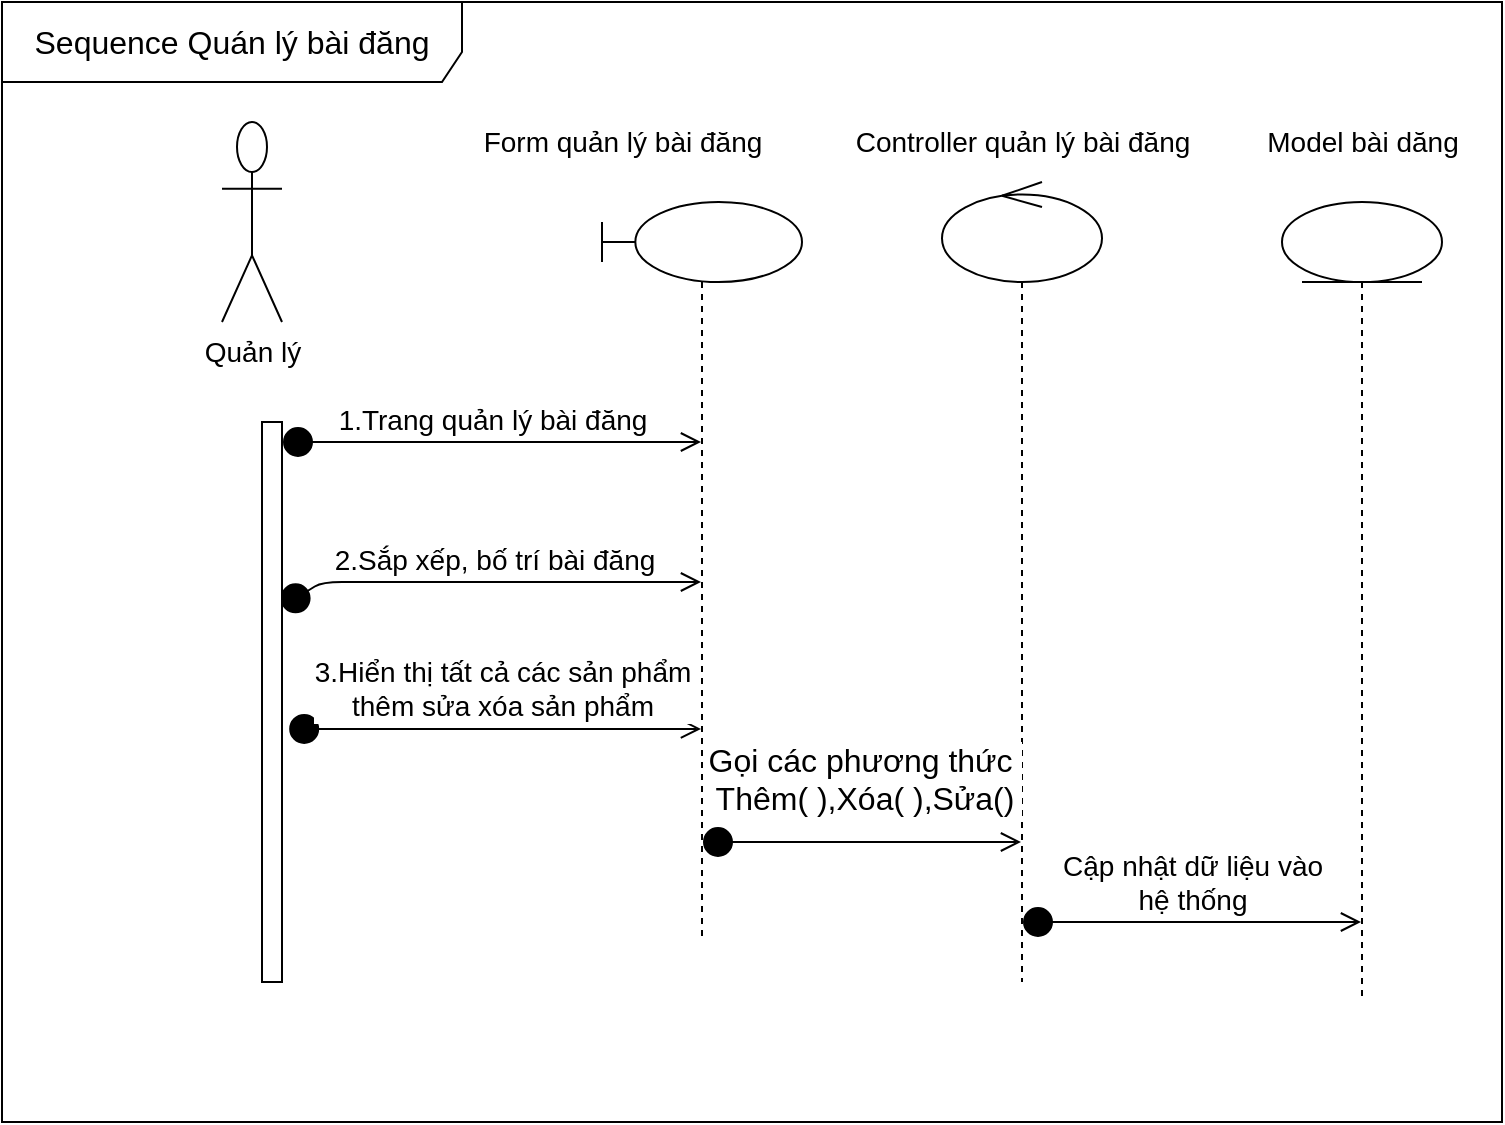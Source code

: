 <mxfile version="13.10.0" type="github"><diagram id="W91-fWwBPzpioXLrIcfz" name="Page-1"><mxGraphModel dx="1186" dy="499" grid="1" gridSize="10" guides="1" tooltips="1" connect="1" arrows="1" fold="1" page="1" pageScale="1" pageWidth="850" pageHeight="1100" math="0" shadow="0"><root><mxCell id="0"/><mxCell id="1" parent="0"/><mxCell id="fVPxv-deXuj3zifoq8Hz-1" value="&lt;font style=&quot;font-size: 14px&quot;&gt;Quản lý&lt;/font&gt;" style="shape=umlActor;verticalLabelPosition=bottom;verticalAlign=top;html=1;outlineConnect=0;" vertex="1" parent="1"><mxGeometry x="160" y="240" width="30" height="100" as="geometry"/></mxCell><mxCell id="fVPxv-deXuj3zifoq8Hz-3" value="" style="shape=umlLifeline;participant=umlBoundary;perimeter=lifelinePerimeter;whiteSpace=wrap;html=1;container=1;collapsible=0;recursiveResize=0;verticalAlign=top;spacingTop=36;outlineConnect=0;" vertex="1" parent="1"><mxGeometry x="350" y="280" width="100" height="370" as="geometry"/></mxCell><mxCell id="fVPxv-deXuj3zifoq8Hz-4" value="" style="shape=umlLifeline;participant=umlControl;perimeter=lifelinePerimeter;whiteSpace=wrap;html=1;container=1;collapsible=0;recursiveResize=0;verticalAlign=top;spacingTop=36;outlineConnect=0;size=50;" vertex="1" parent="1"><mxGeometry x="520" y="270" width="80" height="400" as="geometry"/></mxCell><mxCell id="fVPxv-deXuj3zifoq8Hz-5" value="" style="shape=umlLifeline;participant=umlEntity;perimeter=lifelinePerimeter;whiteSpace=wrap;html=1;container=1;collapsible=0;recursiveResize=0;verticalAlign=top;spacingTop=36;outlineConnect=0;" vertex="1" parent="1"><mxGeometry x="690" y="280" width="80" height="400" as="geometry"/></mxCell><mxCell id="fVPxv-deXuj3zifoq8Hz-9" value="&lt;font style=&quot;font-size: 14px&quot;&gt;Form quản lý bài đăng&lt;/font&gt;" style="text;html=1;align=center;verticalAlign=middle;resizable=0;points=[];autosize=1;" vertex="1" parent="1"><mxGeometry x="285" y="240" width="150" height="20" as="geometry"/></mxCell><mxCell id="fVPxv-deXuj3zifoq8Hz-10" value="&lt;span style=&quot;font-size: 14px&quot;&gt;Controller quản lý bài đăng&lt;/span&gt;" style="text;html=1;align=center;verticalAlign=middle;resizable=0;points=[];autosize=1;" vertex="1" parent="1"><mxGeometry x="470" y="240" width="180" height="20" as="geometry"/></mxCell><mxCell id="fVPxv-deXuj3zifoq8Hz-11" value="&lt;font style=&quot;font-size: 14px&quot;&gt;Model bài dăng&lt;/font&gt;" style="text;html=1;align=center;verticalAlign=middle;resizable=0;points=[];autosize=1;" vertex="1" parent="1"><mxGeometry x="675" y="240" width="110" height="20" as="geometry"/></mxCell><mxCell id="fVPxv-deXuj3zifoq8Hz-14" value="&lt;font style=&quot;font-size: 14px&quot;&gt;1.Trang quản lý bài đăng&lt;/font&gt;" style="html=1;verticalAlign=bottom;startArrow=circle;startFill=1;endArrow=open;startSize=6;endSize=8;" edge="1" parent="1" target="fVPxv-deXuj3zifoq8Hz-3"><mxGeometry width="80" relative="1" as="geometry"><mxPoint x="190" y="400" as="sourcePoint"/><mxPoint x="260" y="400" as="targetPoint"/></mxGeometry></mxCell><mxCell id="fVPxv-deXuj3zifoq8Hz-15" value="&lt;font style=&quot;font-size: 14px&quot;&gt;2.Sắp xếp, bố trí bài đăng&lt;/font&gt;" style="html=1;verticalAlign=bottom;startArrow=circle;startFill=1;endArrow=open;startSize=6;endSize=8;exitX=1;exitY=0.33;exitDx=0;exitDy=0;exitPerimeter=0;" edge="1" parent="1" source="fVPxv-deXuj3zifoq8Hz-6" target="fVPxv-deXuj3zifoq8Hz-3"><mxGeometry x="0.028" width="80" relative="1" as="geometry"><mxPoint x="180" y="470" as="sourcePoint"/><mxPoint x="260" y="470" as="targetPoint"/><Array as="points"><mxPoint x="210" y="470"/></Array><mxPoint as="offset"/></mxGeometry></mxCell><mxCell id="fVPxv-deXuj3zifoq8Hz-6" value="" style="html=1;points=[];perimeter=orthogonalPerimeter;" vertex="1" parent="1"><mxGeometry x="180" y="390" width="10" height="280" as="geometry"/></mxCell><mxCell id="fVPxv-deXuj3zifoq8Hz-17" value="&lt;span style=&quot;font-size: 14px&quot;&gt;3.Hiển thị tất cả các sản phẩm&lt;br&gt;thêm sửa xóa sản phẩm&lt;/span&gt;" style="html=1;verticalAlign=bottom;startArrow=circle;startFill=1;endArrow=open;startSize=6;endSize=8;exitX=1.309;exitY=0.548;exitDx=0;exitDy=0;exitPerimeter=0;" edge="1" parent="1" source="fVPxv-deXuj3zifoq8Hz-6" target="fVPxv-deXuj3zifoq8Hz-3"><mxGeometry x="0.036" width="80" relative="1" as="geometry"><mxPoint x="320" y="370" as="sourcePoint"/><mxPoint x="400" y="370" as="targetPoint"/><mxPoint as="offset"/></mxGeometry></mxCell><mxCell id="fVPxv-deXuj3zifoq8Hz-18" value="&lt;font size=&quot;3&quot;&gt;Gọi các phương thức&amp;nbsp;&lt;br&gt;Thêm( ),Xóa( ),Sửa()&lt;br&gt;&lt;/font&gt;" style="html=1;verticalAlign=bottom;startArrow=circle;startFill=1;endArrow=open;startSize=6;endSize=8;" edge="1" parent="1" source="fVPxv-deXuj3zifoq8Hz-3" target="fVPxv-deXuj3zifoq8Hz-4"><mxGeometry x="0.007" y="10" width="80" relative="1" as="geometry"><mxPoint x="420" y="490" as="sourcePoint"/><mxPoint x="500" y="490" as="targetPoint"/><Array as="points"><mxPoint x="480" y="600"/></Array><mxPoint as="offset"/></mxGeometry></mxCell><mxCell id="fVPxv-deXuj3zifoq8Hz-21" value="&lt;font style=&quot;font-size: 14px&quot;&gt;Cập nhật dữ liệu vào&lt;br&gt;hệ thống&lt;br&gt;&lt;/font&gt;" style="html=1;verticalAlign=bottom;startArrow=circle;startFill=1;endArrow=open;startSize=6;endSize=8;" edge="1" parent="1" source="fVPxv-deXuj3zifoq8Hz-4" target="fVPxv-deXuj3zifoq8Hz-5"><mxGeometry width="80" relative="1" as="geometry"><mxPoint x="600" y="470" as="sourcePoint"/><mxPoint x="680" y="470" as="targetPoint"/><Array as="points"><mxPoint x="570" y="640"/></Array></mxGeometry></mxCell><mxCell id="fVPxv-deXuj3zifoq8Hz-24" value="&lt;font size=&quot;3&quot;&gt;Sequence Quán lý bài đăng&lt;/font&gt;" style="shape=umlFrame;whiteSpace=wrap;html=1;width=230;height=40;" vertex="1" parent="1"><mxGeometry x="50" y="180" width="750" height="560" as="geometry"/></mxCell></root></mxGraphModel></diagram></mxfile>